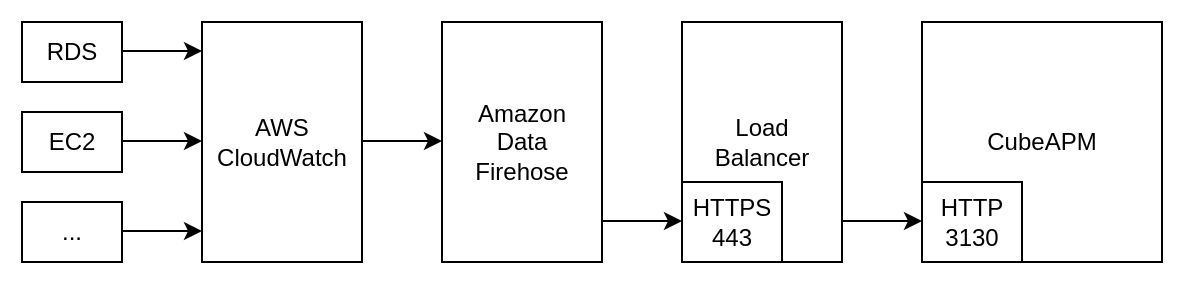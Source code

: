 <mxfile version="24.0.2" type="device">
  <diagram name="Page-1" id="ydM4uLpn_bMe_xV5Nbt1">
    <mxGraphModel dx="897" dy="659" grid="1" gridSize="10" guides="1" tooltips="1" connect="1" arrows="1" fold="1" page="1" pageScale="1" pageWidth="827" pageHeight="1169" math="0" shadow="0">
      <root>
        <mxCell id="0" />
        <mxCell id="1" parent="0" />
        <mxCell id="ngB1li15whf8Q4nunsyD-12" value="" style="rounded=0;whiteSpace=wrap;html=1;strokeColor=#ffffff;fillColor=default;" parent="1" vertex="1">
          <mxGeometry x="80" y="120" width="590" height="140" as="geometry" />
        </mxCell>
        <mxCell id="ngB1li15whf8Q4nunsyD-4" value="Load&lt;br&gt;Balancer" style="rounded=0;whiteSpace=wrap;html=1;" parent="1" vertex="1">
          <mxGeometry x="420" y="130" width="80" height="120" as="geometry" />
        </mxCell>
        <mxCell id="ngB1li15whf8Q4nunsyD-5" value="CubeAPM" style="whiteSpace=wrap;html=1;aspect=fixed;" parent="1" vertex="1">
          <mxGeometry x="540" y="130" width="120" height="120" as="geometry" />
        </mxCell>
        <mxCell id="ngB1li15whf8Q4nunsyD-9" value="HTTPS&lt;br&gt;443" style="rounded=0;whiteSpace=wrap;html=1;" parent="1" vertex="1">
          <mxGeometry x="420" y="210" width="50" height="40" as="geometry" />
        </mxCell>
        <mxCell id="ngB1li15whf8Q4nunsyD-10" value="HTTP&lt;br&gt;3130" style="rounded=0;whiteSpace=wrap;html=1;" parent="1" vertex="1">
          <mxGeometry x="540" y="210" width="50" height="40" as="geometry" />
        </mxCell>
        <mxCell id="ngB1li15whf8Q4nunsyD-11" value="" style="endArrow=classic;html=1;rounded=0;exitX=1;exitY=0.5;exitDx=0;exitDy=0;entryX=0;entryY=0.5;entryDx=0;entryDy=0;" parent="1" edge="1">
          <mxGeometry width="50" height="50" relative="1" as="geometry">
            <mxPoint x="500" y="229.5" as="sourcePoint" />
            <mxPoint x="540" y="229.5" as="targetPoint" />
          </mxGeometry>
        </mxCell>
        <mxCell id="8x0kLq0rBs4-9IcZ4H1p-1" value="RDS" style="rounded=0;whiteSpace=wrap;html=1;" vertex="1" parent="1">
          <mxGeometry x="90" y="130" width="50" height="30" as="geometry" />
        </mxCell>
        <mxCell id="8x0kLq0rBs4-9IcZ4H1p-2" value="EC2" style="rounded=0;whiteSpace=wrap;html=1;" vertex="1" parent="1">
          <mxGeometry x="90" y="175" width="50" height="30" as="geometry" />
        </mxCell>
        <mxCell id="8x0kLq0rBs4-9IcZ4H1p-3" value="..." style="rounded=0;whiteSpace=wrap;html=1;" vertex="1" parent="1">
          <mxGeometry x="90" y="220" width="50" height="30" as="geometry" />
        </mxCell>
        <mxCell id="8x0kLq0rBs4-9IcZ4H1p-4" value="AWS&lt;div&gt;CloudWatch&lt;/div&gt;" style="rounded=0;whiteSpace=wrap;html=1;" vertex="1" parent="1">
          <mxGeometry x="180" y="130" width="80" height="120" as="geometry" />
        </mxCell>
        <mxCell id="8x0kLq0rBs4-9IcZ4H1p-5" value="" style="endArrow=classic;html=1;rounded=0;exitX=1;exitY=0.5;exitDx=0;exitDy=0;entryX=0;entryY=0.5;entryDx=0;entryDy=0;" edge="1" parent="1">
          <mxGeometry width="50" height="50" relative="1" as="geometry">
            <mxPoint x="140" y="189.5" as="sourcePoint" />
            <mxPoint x="180" y="189.5" as="targetPoint" />
          </mxGeometry>
        </mxCell>
        <mxCell id="8x0kLq0rBs4-9IcZ4H1p-6" value="Amazon&lt;div&gt;Data&lt;/div&gt;&lt;div&gt;Firehose&lt;/div&gt;" style="rounded=0;whiteSpace=wrap;html=1;" vertex="1" parent="1">
          <mxGeometry x="300" y="130" width="80" height="120" as="geometry" />
        </mxCell>
        <mxCell id="8x0kLq0rBs4-9IcZ4H1p-7" value="" style="endArrow=classic;html=1;rounded=0;exitX=1;exitY=0.5;exitDx=0;exitDy=0;entryX=0;entryY=0.5;entryDx=0;entryDy=0;" edge="1" parent="1">
          <mxGeometry width="50" height="50" relative="1" as="geometry">
            <mxPoint x="260" y="189.5" as="sourcePoint" />
            <mxPoint x="300" y="189.5" as="targetPoint" />
          </mxGeometry>
        </mxCell>
        <mxCell id="8x0kLq0rBs4-9IcZ4H1p-12" value="" style="endArrow=classic;html=1;rounded=0;exitX=1;exitY=0.5;exitDx=0;exitDy=0;entryX=0;entryY=0.5;entryDx=0;entryDy=0;" edge="1" parent="1">
          <mxGeometry width="50" height="50" relative="1" as="geometry">
            <mxPoint x="140" y="144.5" as="sourcePoint" />
            <mxPoint x="180" y="144.5" as="targetPoint" />
          </mxGeometry>
        </mxCell>
        <mxCell id="8x0kLq0rBs4-9IcZ4H1p-13" value="" style="endArrow=classic;html=1;rounded=0;exitX=1;exitY=0.5;exitDx=0;exitDy=0;entryX=0;entryY=0.5;entryDx=0;entryDy=0;" edge="1" parent="1">
          <mxGeometry width="50" height="50" relative="1" as="geometry">
            <mxPoint x="140" y="234.5" as="sourcePoint" />
            <mxPoint x="180" y="234.5" as="targetPoint" />
          </mxGeometry>
        </mxCell>
        <mxCell id="8x0kLq0rBs4-9IcZ4H1p-14" value="" style="endArrow=classic;html=1;rounded=0;exitX=1;exitY=0.5;exitDx=0;exitDy=0;entryX=0;entryY=0.5;entryDx=0;entryDy=0;" edge="1" parent="1">
          <mxGeometry width="50" height="50" relative="1" as="geometry">
            <mxPoint x="380" y="229.5" as="sourcePoint" />
            <mxPoint x="420" y="229.5" as="targetPoint" />
          </mxGeometry>
        </mxCell>
      </root>
    </mxGraphModel>
  </diagram>
</mxfile>
